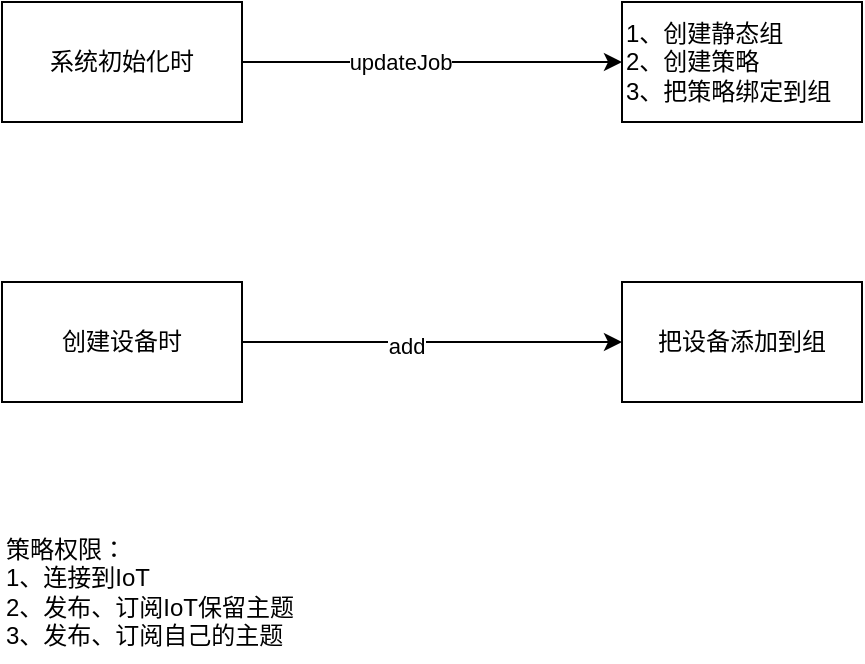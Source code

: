 <mxfile version="14.4.3" type="github"><diagram id="pYlbQhkEn5CV2Vieloeu" name="Page-1"><mxGraphModel dx="1422" dy="762" grid="1" gridSize="10" guides="1" tooltips="1" connect="1" arrows="1" fold="1" page="1" pageScale="1" pageWidth="827" pageHeight="1169" math="0" shadow="0"><root><mxCell id="0"/><mxCell id="1" parent="0"/><mxCell id="rvWqUSQ_bBUgCcC68goN-3" value="" style="edgeStyle=orthogonalEdgeStyle;rounded=0;orthogonalLoop=1;jettySize=auto;html=1;" edge="1" parent="1" source="rvWqUSQ_bBUgCcC68goN-1" target="rvWqUSQ_bBUgCcC68goN-2"><mxGeometry relative="1" as="geometry"/></mxCell><mxCell id="rvWqUSQ_bBUgCcC68goN-4" value="updateJob" style="edgeLabel;html=1;align=center;verticalAlign=middle;resizable=0;points=[];" vertex="1" connectable="0" parent="rvWqUSQ_bBUgCcC68goN-3"><mxGeometry x="-0.168" relative="1" as="geometry"><mxPoint as="offset"/></mxGeometry></mxCell><mxCell id="rvWqUSQ_bBUgCcC68goN-1" value="系统初始化时" style="rounded=0;whiteSpace=wrap;html=1;" vertex="1" parent="1"><mxGeometry x="150" y="110" width="120" height="60" as="geometry"/></mxCell><mxCell id="rvWqUSQ_bBUgCcC68goN-2" value="1、创建静态组&lt;br&gt;2、创建策略&lt;br&gt;3、把策略绑定到组" style="whiteSpace=wrap;html=1;rounded=0;align=left;" vertex="1" parent="1"><mxGeometry x="460" y="110" width="120" height="60" as="geometry"/></mxCell><mxCell id="rvWqUSQ_bBUgCcC68goN-7" value="" style="edgeStyle=orthogonalEdgeStyle;rounded=0;orthogonalLoop=1;jettySize=auto;html=1;" edge="1" parent="1" source="rvWqUSQ_bBUgCcC68goN-5" target="rvWqUSQ_bBUgCcC68goN-6"><mxGeometry relative="1" as="geometry"/></mxCell><mxCell id="rvWqUSQ_bBUgCcC68goN-8" value="add" style="edgeLabel;html=1;align=center;verticalAlign=middle;resizable=0;points=[];" vertex="1" connectable="0" parent="rvWqUSQ_bBUgCcC68goN-7"><mxGeometry x="-0.14" y="-2" relative="1" as="geometry"><mxPoint as="offset"/></mxGeometry></mxCell><mxCell id="rvWqUSQ_bBUgCcC68goN-5" value="创建设备时" style="rounded=0;whiteSpace=wrap;html=1;" vertex="1" parent="1"><mxGeometry x="150" y="250" width="120" height="60" as="geometry"/></mxCell><mxCell id="rvWqUSQ_bBUgCcC68goN-6" value="把设备添加到组" style="whiteSpace=wrap;html=1;rounded=0;" vertex="1" parent="1"><mxGeometry x="460" y="250" width="120" height="60" as="geometry"/></mxCell><mxCell id="rvWqUSQ_bBUgCcC68goN-9" value="策略权限：&lt;br&gt;1、连接到IoT&lt;br&gt;2、发布、订阅IoT保留主题&lt;br&gt;3、发布、订阅自己的主题" style="text;html=1;strokeColor=none;fillColor=none;align=left;verticalAlign=middle;whiteSpace=wrap;rounded=0;" vertex="1" parent="1"><mxGeometry x="150" y="370" width="430" height="70" as="geometry"/></mxCell></root></mxGraphModel></diagram></mxfile>
